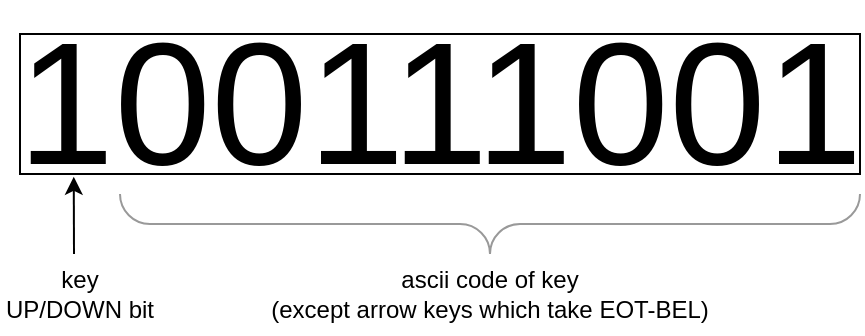 <mxfile version="13.9.9" type="device"><diagram id="82-FFXwNhnRNeRiMW7NI" name="Page-1"><mxGraphModel dx="1086" dy="966" grid="1" gridSize="10" guides="1" tooltips="1" connect="1" arrows="1" fold="1" page="1" pageScale="1" pageWidth="850" pageHeight="1100" math="0" shadow="0"><root><mxCell id="0"/><mxCell id="1" parent="0"/><mxCell id="8xqiBF5-oZ9YH_J9eDYq-1" value="&lt;font style=&quot;font-size: 87px&quot;&gt;100111001&lt;/font&gt;" style="rounded=0;whiteSpace=wrap;html=1;" vertex="1" parent="1"><mxGeometry x="30" y="40" width="420" height="70" as="geometry"/></mxCell><mxCell id="8xqiBF5-oZ9YH_J9eDYq-2" value="" style="verticalLabelPosition=bottom;shadow=0;dashed=0;align=center;html=1;verticalAlign=top;strokeWidth=1;shape=mxgraph.mockup.markup.curlyBrace;strokeColor=#999999;rotation=-180;" vertex="1" parent="1"><mxGeometry x="80" y="120" width="370" height="30" as="geometry"/></mxCell><mxCell id="8xqiBF5-oZ9YH_J9eDYq-5" value="" style="endArrow=classic;html=1;entryX=0.064;entryY=1.02;entryDx=0;entryDy=0;entryPerimeter=0;" edge="1" parent="1" target="8xqiBF5-oZ9YH_J9eDYq-1"><mxGeometry width="50" height="50" relative="1" as="geometry"><mxPoint x="57" y="150" as="sourcePoint"/><mxPoint x="90" y="150" as="targetPoint"/></mxGeometry></mxCell><mxCell id="8xqiBF5-oZ9YH_J9eDYq-6" value="key UP/DOWN bit" style="text;html=1;strokeColor=none;fillColor=none;align=center;verticalAlign=middle;whiteSpace=wrap;rounded=0;" vertex="1" parent="1"><mxGeometry x="20" y="150" width="80" height="40" as="geometry"/></mxCell><mxCell id="8xqiBF5-oZ9YH_J9eDYq-7" value="ascii code of key&lt;br&gt;(except arrow keys which take EOT-BEL)" style="text;html=1;strokeColor=none;fillColor=none;align=center;verticalAlign=middle;whiteSpace=wrap;rounded=0;" vertex="1" parent="1"><mxGeometry x="130" y="150" width="270" height="40" as="geometry"/></mxCell></root></mxGraphModel></diagram></mxfile>